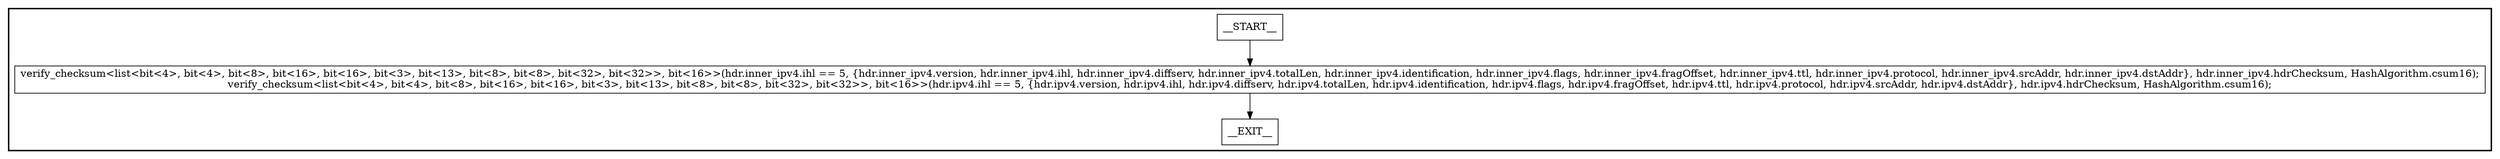 digraph verifyChecksum {
subgraph cluster {
graph [
label="", labeljust=r, style=bold];
0[label=__START__, margin="", shape=rectangle, style=solid];
1[label=__EXIT__, margin="", shape=rectangle, style=solid];
2[label="verify_checksum<list<bit<4>, bit<4>, bit<8>, bit<16>, bit<16>, bit<3>, bit<13>, bit<8>, bit<8>, bit<32>, bit<32>>, bit<16>>(hdr.inner_ipv4.ihl == 5, {hdr.inner_ipv4.version, hdr.inner_ipv4.ihl, hdr.inner_ipv4.diffserv, hdr.inner_ipv4.totalLen, hdr.inner_ipv4.identification, hdr.inner_ipv4.flags, hdr.inner_ipv4.fragOffset, hdr.inner_ipv4.ttl, hdr.inner_ipv4.protocol, hdr.inner_ipv4.srcAddr, hdr.inner_ipv4.dstAddr}, hdr.inner_ipv4.hdrChecksum, HashAlgorithm.csum16);
verify_checksum<list<bit<4>, bit<4>, bit<8>, bit<16>, bit<16>, bit<3>, bit<13>, bit<8>, bit<8>, bit<32>, bit<32>>, bit<16>>(hdr.ipv4.ihl == 5, {hdr.ipv4.version, hdr.ipv4.ihl, hdr.ipv4.diffserv, hdr.ipv4.totalLen, hdr.ipv4.identification, hdr.ipv4.flags, hdr.ipv4.fragOffset, hdr.ipv4.ttl, hdr.ipv4.protocol, hdr.ipv4.srcAddr, hdr.ipv4.dstAddr}, hdr.ipv4.hdrChecksum, HashAlgorithm.csum16);", margin="", shape=rectangle, style=solid];
0 -> 2[label=""];
2 -> 1[label=""];
}
}
